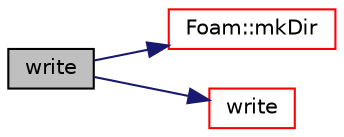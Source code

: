 digraph "write"
{
  bgcolor="transparent";
  edge [fontname="Helvetica",fontsize="10",labelfontname="Helvetica",labelfontsize="10"];
  node [fontname="Helvetica",fontsize="10",shape=record];
  rankdir="LR";
  Node646 [label="write",height=0.2,width=0.4,color="black", fillcolor="grey75", style="filled", fontcolor="black"];
  Node646 -> Node647 [color="midnightblue",fontsize="10",style="solid",fontname="Helvetica"];
  Node647 [label="Foam::mkDir",height=0.2,width=0.4,color="red",URL="$a21851.html#a2ae410f2311adf94d66451b7423fdf4e",tooltip="Make a directory and return an error if it could not be created. "];
  Node646 -> Node703 [color="midnightblue",fontsize="10",style="solid",fontname="Helvetica"];
  Node703 [label="write",height=0.2,width=0.4,color="red",URL="$a27813.html#a8e266c1d71e1756c7c2c6f66b57ac4f1",tooltip="Write graph to stream in given format. "];
}
